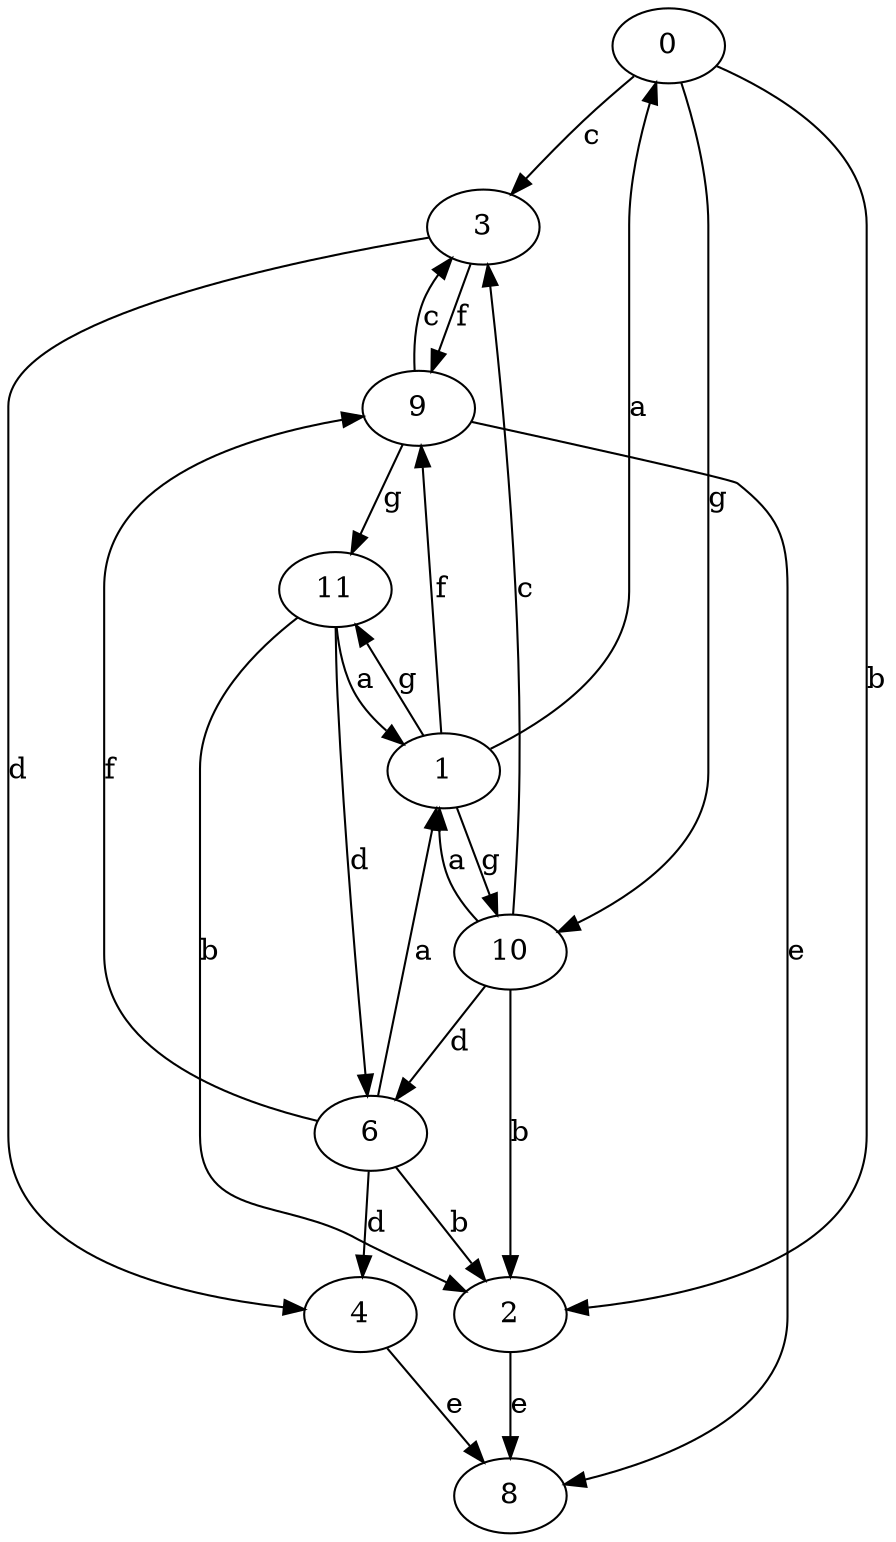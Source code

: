 strict digraph  {
0;
1;
2;
3;
4;
6;
8;
9;
10;
11;
0 -> 2  [label=b];
0 -> 3  [label=c];
0 -> 10  [label=g];
1 -> 0  [label=a];
1 -> 9  [label=f];
1 -> 10  [label=g];
1 -> 11  [label=g];
2 -> 8  [label=e];
3 -> 4  [label=d];
3 -> 9  [label=f];
4 -> 8  [label=e];
6 -> 1  [label=a];
6 -> 2  [label=b];
6 -> 4  [label=d];
6 -> 9  [label=f];
9 -> 3  [label=c];
9 -> 8  [label=e];
9 -> 11  [label=g];
10 -> 1  [label=a];
10 -> 2  [label=b];
10 -> 3  [label=c];
10 -> 6  [label=d];
11 -> 1  [label=a];
11 -> 2  [label=b];
11 -> 6  [label=d];
}
